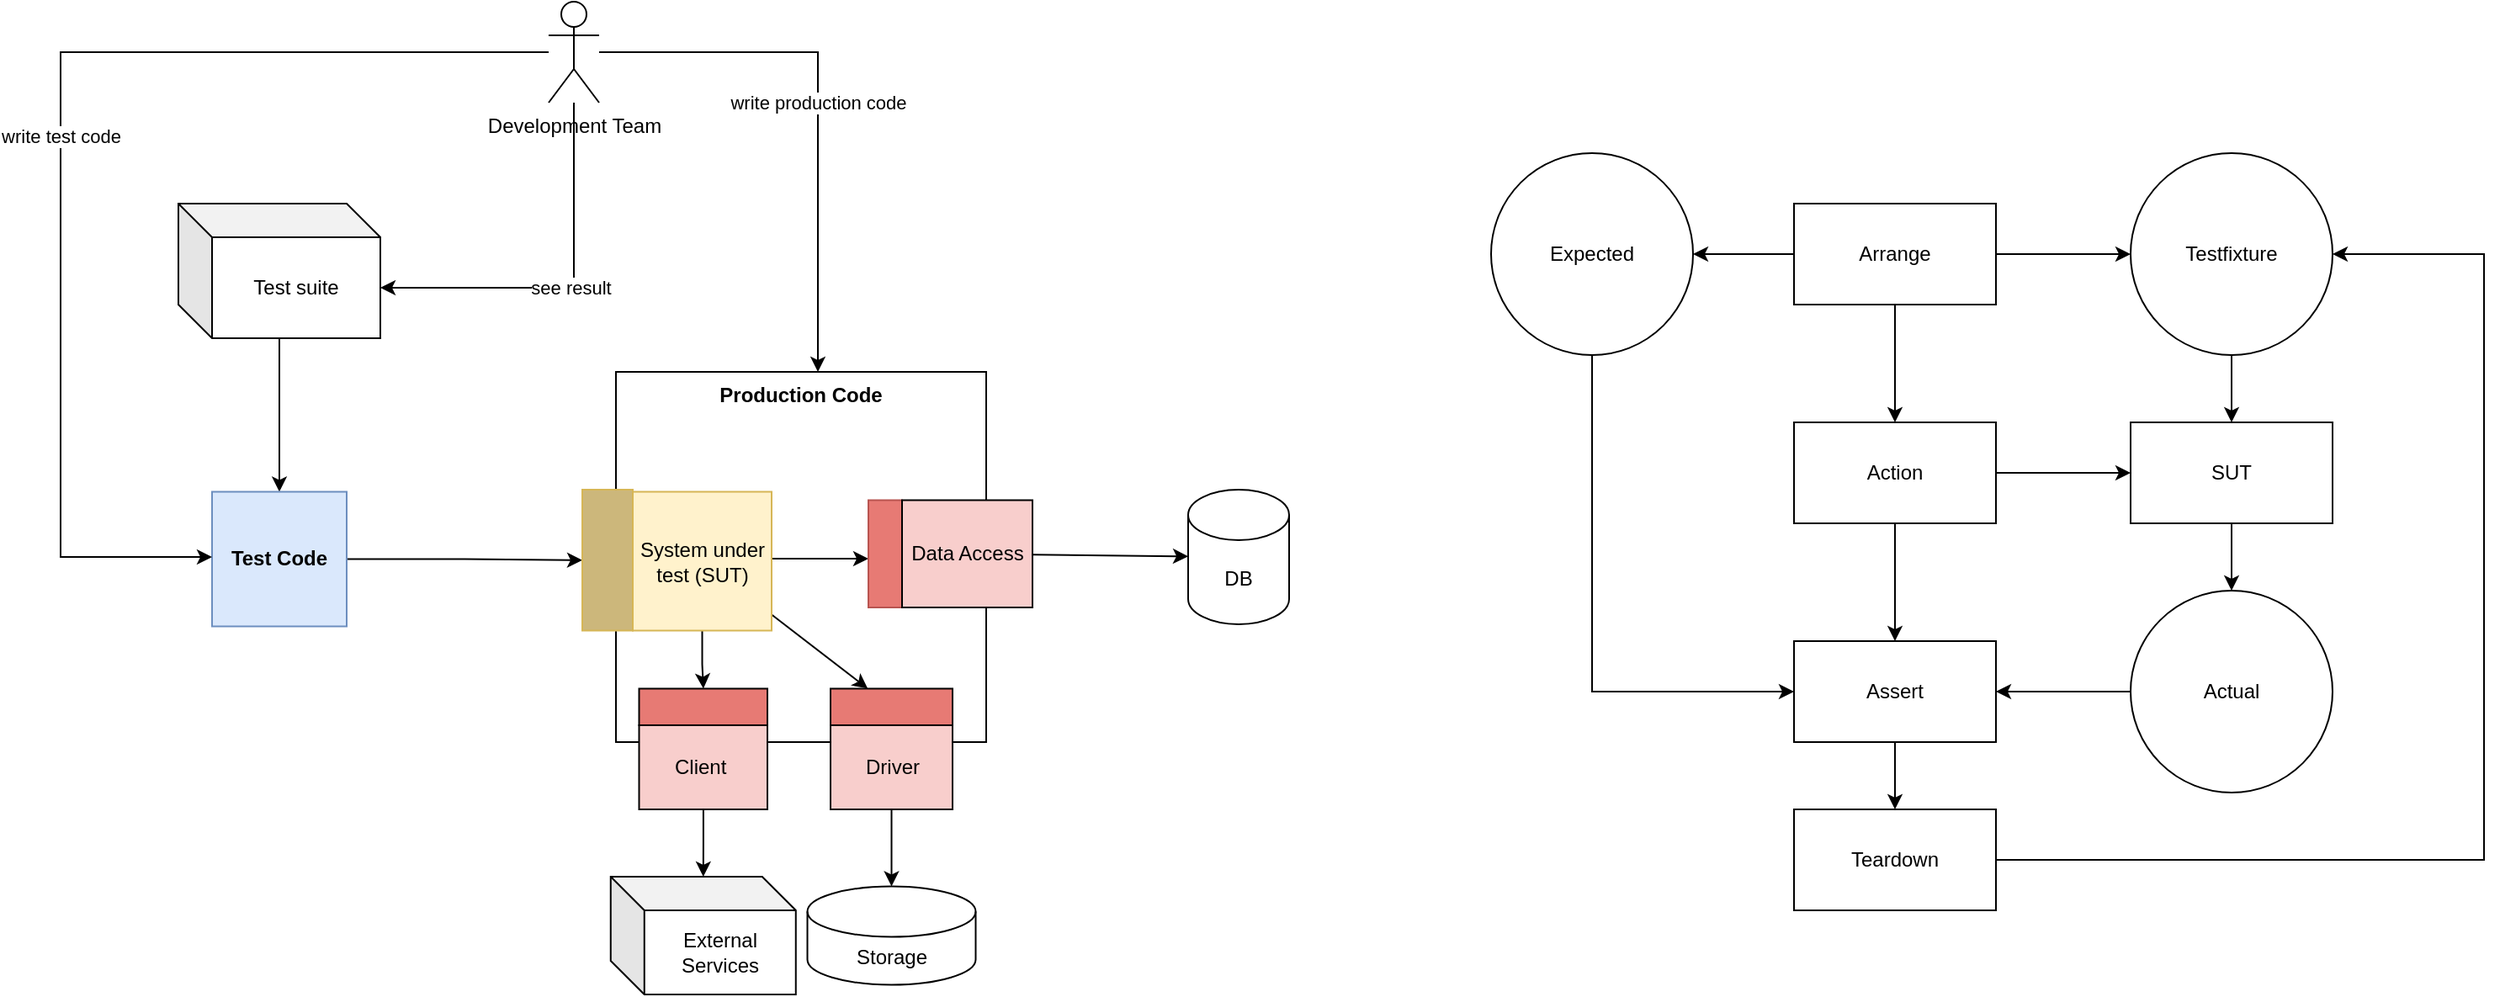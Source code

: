 <mxfile version="21.7.5" type="github">
  <diagram name="หน้า-1" id="V54rJkGDe6UenH7iF8Wh">
    <mxGraphModel dx="1500" dy="774" grid="1" gridSize="10" guides="1" tooltips="1" connect="1" arrows="1" fold="1" page="1" pageScale="1" pageWidth="827" pageHeight="1169" math="0" shadow="0">
      <root>
        <mxCell id="0" />
        <mxCell id="1" parent="0" />
        <mxCell id="IcwU3DTUadqm8QiGpATD-16" style="rounded=0;orthogonalLoop=1;jettySize=auto;html=1;" parent="1" source="IcwU3DTUadqm8QiGpATD-11" target="IcwU3DTUadqm8QiGpATD-13" edge="1">
          <mxGeometry relative="1" as="geometry" />
        </mxCell>
        <mxCell id="IcwU3DTUadqm8QiGpATD-11" value="Test suite" style="shape=cube;whiteSpace=wrap;html=1;boundedLbl=1;backgroundOutline=1;darkOpacity=0.05;darkOpacity2=0.1;" parent="1" vertex="1">
          <mxGeometry x="210" y="320" width="120" height="80" as="geometry" />
        </mxCell>
        <mxCell id="IcwU3DTUadqm8QiGpATD-17" style="edgeStyle=orthogonalEdgeStyle;rounded=0;orthogonalLoop=1;jettySize=auto;html=1;" parent="1" source="IcwU3DTUadqm8QiGpATD-13" target="IcwU3DTUadqm8QiGpATD-47" edge="1">
          <mxGeometry relative="1" as="geometry">
            <mxPoint x="380" y="480" as="targetPoint" />
          </mxGeometry>
        </mxCell>
        <mxCell id="IcwU3DTUadqm8QiGpATD-13" value="Test Code" style="whiteSpace=wrap;html=1;aspect=fixed;fillColor=#dae8fc;strokeColor=#6c8ebf;fontStyle=1" parent="1" vertex="1">
          <mxGeometry x="230" y="491.25" width="80" height="80" as="geometry" />
        </mxCell>
        <mxCell id="IcwU3DTUadqm8QiGpATD-20" style="edgeStyle=orthogonalEdgeStyle;rounded=0;orthogonalLoop=1;jettySize=auto;html=1;" parent="1" source="IcwU3DTUadqm8QiGpATD-14" target="IcwU3DTUadqm8QiGpATD-43" edge="1">
          <mxGeometry relative="1" as="geometry">
            <mxPoint x="630" y="440" as="targetPoint" />
            <Array as="points">
              <mxPoint x="600" y="531" />
              <mxPoint x="600" y="531" />
            </Array>
          </mxGeometry>
        </mxCell>
        <mxCell id="IcwU3DTUadqm8QiGpATD-22" style="edgeStyle=orthogonalEdgeStyle;rounded=0;orthogonalLoop=1;jettySize=auto;html=1;" parent="1" source="IcwU3DTUadqm8QiGpATD-14" target="IcwU3DTUadqm8QiGpATD-45" edge="1">
          <mxGeometry relative="1" as="geometry">
            <mxPoint x="420" y="590" as="targetPoint" />
          </mxGeometry>
        </mxCell>
        <mxCell id="IcwU3DTUadqm8QiGpATD-33" style="rounded=0;orthogonalLoop=1;jettySize=auto;html=1;" parent="1" source="IcwU3DTUadqm8QiGpATD-14" target="IcwU3DTUadqm8QiGpATD-44" edge="1">
          <mxGeometry relative="1" as="geometry" />
        </mxCell>
        <mxCell id="IcwU3DTUadqm8QiGpATD-14" value="System under test (SUT)" style="whiteSpace=wrap;html=1;aspect=fixed;fillColor=#fff2cc;strokeColor=#d6b656;" parent="1" vertex="1">
          <mxGeometry x="480" y="491.25" width="82.5" height="82.5" as="geometry" />
        </mxCell>
        <mxCell id="IcwU3DTUadqm8QiGpATD-18" value="Production Code" style="whiteSpace=wrap;html=1;aspect=fixed;verticalAlign=top;align=center;fillColor=none;fontStyle=1" parent="1" vertex="1">
          <mxGeometry x="470" y="420" width="220" height="220" as="geometry" />
        </mxCell>
        <mxCell id="IcwU3DTUadqm8QiGpATD-24" style="rounded=0;orthogonalLoop=1;jettySize=auto;html=1;" parent="1" source="IcwU3DTUadqm8QiGpATD-53" target="IcwU3DTUadqm8QiGpATD-23" edge="1">
          <mxGeometry relative="1" as="geometry">
            <mxPoint x="720" y="530" as="sourcePoint" />
          </mxGeometry>
        </mxCell>
        <mxCell id="IcwU3DTUadqm8QiGpATD-26" style="edgeStyle=orthogonalEdgeStyle;rounded=0;orthogonalLoop=1;jettySize=auto;html=1;" parent="1" source="IcwU3DTUadqm8QiGpATD-49" target="IcwU3DTUadqm8QiGpATD-25" edge="1">
          <mxGeometry relative="1" as="geometry">
            <mxPoint x="513.8" y="690" as="sourcePoint" />
          </mxGeometry>
        </mxCell>
        <mxCell id="IcwU3DTUadqm8QiGpATD-23" value="DB" style="shape=cylinder3;whiteSpace=wrap;html=1;boundedLbl=1;backgroundOutline=1;size=15;" parent="1" vertex="1">
          <mxGeometry x="810" y="490" width="60" height="80" as="geometry" />
        </mxCell>
        <mxCell id="IcwU3DTUadqm8QiGpATD-25" value="External Services" style="shape=cube;whiteSpace=wrap;html=1;boundedLbl=1;backgroundOutline=1;darkOpacity=0.05;darkOpacity2=0.1;" parent="1" vertex="1">
          <mxGeometry x="466.88" y="720" width="110" height="70" as="geometry" />
        </mxCell>
        <mxCell id="IcwU3DTUadqm8QiGpATD-31" value="Storage" style="shape=cylinder3;whiteSpace=wrap;html=1;boundedLbl=1;backgroundOutline=1;size=15;" parent="1" vertex="1">
          <mxGeometry x="583.75" y="725.75" width="100" height="58.5" as="geometry" />
        </mxCell>
        <mxCell id="IcwU3DTUadqm8QiGpATD-37" value="write production code" style="edgeStyle=orthogonalEdgeStyle;rounded=0;orthogonalLoop=1;jettySize=auto;html=1;" parent="1" source="IcwU3DTUadqm8QiGpATD-36" target="IcwU3DTUadqm8QiGpATD-18" edge="1">
          <mxGeometry relative="1" as="geometry">
            <mxPoint x="550" y="230" as="targetPoint" />
            <Array as="points">
              <mxPoint x="590" y="230" />
            </Array>
          </mxGeometry>
        </mxCell>
        <mxCell id="IcwU3DTUadqm8QiGpATD-39" value="write test code" style="edgeStyle=orthogonalEdgeStyle;rounded=0;orthogonalLoop=1;jettySize=auto;html=1;" parent="1" source="IcwU3DTUadqm8QiGpATD-36" target="IcwU3DTUadqm8QiGpATD-13" edge="1">
          <mxGeometry relative="1" as="geometry">
            <Array as="points">
              <mxPoint x="140" y="230" />
              <mxPoint x="140" y="530" />
            </Array>
          </mxGeometry>
        </mxCell>
        <mxCell id="IcwU3DTUadqm8QiGpATD-41" value="see result" style="edgeStyle=orthogonalEdgeStyle;rounded=0;orthogonalLoop=1;jettySize=auto;html=1;" parent="1" source="IcwU3DTUadqm8QiGpATD-36" target="IcwU3DTUadqm8QiGpATD-11" edge="1">
          <mxGeometry relative="1" as="geometry">
            <Array as="points">
              <mxPoint x="445" y="370" />
            </Array>
          </mxGeometry>
        </mxCell>
        <mxCell id="IcwU3DTUadqm8QiGpATD-36" value="Development Team" style="shape=umlActor;verticalLabelPosition=bottom;verticalAlign=top;html=1;outlineConnect=0;" parent="1" vertex="1">
          <mxGeometry x="430" y="200" width="30" height="60" as="geometry" />
        </mxCell>
        <mxCell id="IcwU3DTUadqm8QiGpATD-43" value="" style="verticalLabelPosition=bottom;verticalAlign=top;html=1;shape=mxgraph.basic.rect;fillColor2=none;strokeWidth=1;size=20;indent=5;fillColor=#e77a74;strokeColor=#b85450;" parent="1" vertex="1">
          <mxGeometry x="620" y="496.25" width="20" height="63.75" as="geometry" />
        </mxCell>
        <mxCell id="IcwU3DTUadqm8QiGpATD-44" value="" style="verticalLabelPosition=bottom;verticalAlign=top;html=1;shape=mxgraph.basic.rect;fillColor2=none;strokeWidth=1;size=20;indent=5;fillColor=#e77a74;" parent="1" vertex="1">
          <mxGeometry x="597.5" y="608.25" width="72.5" height="21.75" as="geometry" />
        </mxCell>
        <mxCell id="IcwU3DTUadqm8QiGpATD-45" value="" style="verticalLabelPosition=bottom;verticalAlign=top;html=1;shape=mxgraph.basic.rect;fillColor2=none;strokeWidth=1;size=0;indent=5;fillColor=#e77a74;" parent="1" vertex="1">
          <mxGeometry x="483.75" y="608.25" width="76.25" height="21.75" as="geometry" />
        </mxCell>
        <mxCell id="IcwU3DTUadqm8QiGpATD-47" value="" style="verticalLabelPosition=bottom;verticalAlign=top;html=1;shape=mxgraph.basic.rect;fillColor2=none;strokeWidth=1;size=20;indent=5;fillColor=#ccb77b;strokeColor=#d6b656;" parent="1" vertex="1">
          <mxGeometry x="450" y="490" width="30" height="83.75" as="geometry" />
        </mxCell>
        <mxCell id="IcwU3DTUadqm8QiGpATD-49" value="Client&amp;nbsp;" style="rounded=0;whiteSpace=wrap;html=1;fillColor=#f8cecc;" parent="1" vertex="1">
          <mxGeometry x="483.75" y="630" width="76.25" height="50" as="geometry" />
        </mxCell>
        <mxCell id="IcwU3DTUadqm8QiGpATD-52" style="rounded=0;orthogonalLoop=1;jettySize=auto;html=1;" parent="1" source="IcwU3DTUadqm8QiGpATD-50" target="IcwU3DTUadqm8QiGpATD-31" edge="1">
          <mxGeometry relative="1" as="geometry" />
        </mxCell>
        <mxCell id="IcwU3DTUadqm8QiGpATD-50" value="Driver" style="rounded=0;whiteSpace=wrap;html=1;fillColor=#f8cecc;" parent="1" vertex="1">
          <mxGeometry x="597.5" y="630" width="72.5" height="50" as="geometry" />
        </mxCell>
        <mxCell id="IcwU3DTUadqm8QiGpATD-53" value="Data Access" style="rounded=0;whiteSpace=wrap;html=1;fillColor=#f8cecc;" parent="1" vertex="1">
          <mxGeometry x="640" y="496.25" width="77.5" height="63.75" as="geometry" />
        </mxCell>
        <mxCell id="rgRRa4uVCQyOLxnNqHUD-7" style="edgeStyle=orthogonalEdgeStyle;rounded=0;orthogonalLoop=1;jettySize=auto;html=1;" edge="1" parent="1" source="rgRRa4uVCQyOLxnNqHUD-1" target="rgRRa4uVCQyOLxnNqHUD-6">
          <mxGeometry relative="1" as="geometry">
            <Array as="points">
              <mxPoint x="1330" y="350" />
              <mxPoint x="1330" y="350" />
            </Array>
          </mxGeometry>
        </mxCell>
        <mxCell id="rgRRa4uVCQyOLxnNqHUD-14" style="edgeStyle=orthogonalEdgeStyle;rounded=0;orthogonalLoop=1;jettySize=auto;html=1;" edge="1" parent="1" source="rgRRa4uVCQyOLxnNqHUD-1" target="rgRRa4uVCQyOLxnNqHUD-13">
          <mxGeometry relative="1" as="geometry">
            <Array as="points">
              <mxPoint x="1140" y="350" />
              <mxPoint x="1140" y="350" />
            </Array>
          </mxGeometry>
        </mxCell>
        <mxCell id="rgRRa4uVCQyOLxnNqHUD-19" value="" style="edgeStyle=orthogonalEdgeStyle;rounded=0;orthogonalLoop=1;jettySize=auto;html=1;" edge="1" parent="1" source="rgRRa4uVCQyOLxnNqHUD-1" target="rgRRa4uVCQyOLxnNqHUD-2">
          <mxGeometry relative="1" as="geometry" />
        </mxCell>
        <mxCell id="rgRRa4uVCQyOLxnNqHUD-1" value="Arrange" style="rounded=0;whiteSpace=wrap;html=1;" vertex="1" parent="1">
          <mxGeometry x="1170" y="320" width="120" height="60" as="geometry" />
        </mxCell>
        <mxCell id="rgRRa4uVCQyOLxnNqHUD-8" style="edgeStyle=orthogonalEdgeStyle;rounded=0;orthogonalLoop=1;jettySize=auto;html=1;" edge="1" parent="1" source="rgRRa4uVCQyOLxnNqHUD-2" target="rgRRa4uVCQyOLxnNqHUD-5">
          <mxGeometry relative="1" as="geometry" />
        </mxCell>
        <mxCell id="rgRRa4uVCQyOLxnNqHUD-20" value="" style="edgeStyle=orthogonalEdgeStyle;rounded=0;orthogonalLoop=1;jettySize=auto;html=1;" edge="1" parent="1" source="rgRRa4uVCQyOLxnNqHUD-2" target="rgRRa4uVCQyOLxnNqHUD-4">
          <mxGeometry relative="1" as="geometry" />
        </mxCell>
        <mxCell id="rgRRa4uVCQyOLxnNqHUD-2" value="Action" style="rounded=0;whiteSpace=wrap;html=1;" vertex="1" parent="1">
          <mxGeometry x="1170" y="450" width="120" height="60" as="geometry" />
        </mxCell>
        <mxCell id="rgRRa4uVCQyOLxnNqHUD-21" value="" style="edgeStyle=orthogonalEdgeStyle;rounded=0;orthogonalLoop=1;jettySize=auto;html=1;" edge="1" parent="1" source="rgRRa4uVCQyOLxnNqHUD-4" target="rgRRa4uVCQyOLxnNqHUD-17">
          <mxGeometry relative="1" as="geometry" />
        </mxCell>
        <mxCell id="rgRRa4uVCQyOLxnNqHUD-4" value="Assert" style="rounded=0;whiteSpace=wrap;html=1;" vertex="1" parent="1">
          <mxGeometry x="1170" y="580" width="120" height="60" as="geometry" />
        </mxCell>
        <mxCell id="rgRRa4uVCQyOLxnNqHUD-11" style="edgeStyle=orthogonalEdgeStyle;rounded=0;orthogonalLoop=1;jettySize=auto;html=1;" edge="1" parent="1" source="rgRRa4uVCQyOLxnNqHUD-5" target="rgRRa4uVCQyOLxnNqHUD-10">
          <mxGeometry relative="1" as="geometry" />
        </mxCell>
        <mxCell id="rgRRa4uVCQyOLxnNqHUD-5" value="SUT" style="rounded=0;whiteSpace=wrap;html=1;" vertex="1" parent="1">
          <mxGeometry x="1370" y="450" width="120" height="60" as="geometry" />
        </mxCell>
        <mxCell id="rgRRa4uVCQyOLxnNqHUD-9" style="edgeStyle=orthogonalEdgeStyle;rounded=0;orthogonalLoop=1;jettySize=auto;html=1;" edge="1" parent="1" source="rgRRa4uVCQyOLxnNqHUD-6" target="rgRRa4uVCQyOLxnNqHUD-5">
          <mxGeometry relative="1" as="geometry" />
        </mxCell>
        <mxCell id="rgRRa4uVCQyOLxnNqHUD-6" value="Testfixture" style="ellipse;whiteSpace=wrap;html=1;aspect=fixed;" vertex="1" parent="1">
          <mxGeometry x="1370" y="290" width="120" height="120" as="geometry" />
        </mxCell>
        <mxCell id="rgRRa4uVCQyOLxnNqHUD-16" style="edgeStyle=orthogonalEdgeStyle;rounded=0;orthogonalLoop=1;jettySize=auto;html=1;" edge="1" parent="1" source="rgRRa4uVCQyOLxnNqHUD-10" target="rgRRa4uVCQyOLxnNqHUD-4">
          <mxGeometry relative="1" as="geometry">
            <Array as="points">
              <mxPoint x="1230" y="620" />
            </Array>
          </mxGeometry>
        </mxCell>
        <mxCell id="rgRRa4uVCQyOLxnNqHUD-10" value="Actual" style="ellipse;whiteSpace=wrap;html=1;aspect=fixed;" vertex="1" parent="1">
          <mxGeometry x="1370" y="550" width="120" height="120" as="geometry" />
        </mxCell>
        <mxCell id="rgRRa4uVCQyOLxnNqHUD-15" style="edgeStyle=orthogonalEdgeStyle;rounded=0;orthogonalLoop=1;jettySize=auto;html=1;" edge="1" parent="1" source="rgRRa4uVCQyOLxnNqHUD-13" target="rgRRa4uVCQyOLxnNqHUD-4">
          <mxGeometry relative="1" as="geometry">
            <Array as="points">
              <mxPoint x="1050" y="610" />
            </Array>
          </mxGeometry>
        </mxCell>
        <mxCell id="rgRRa4uVCQyOLxnNqHUD-13" value="Expected" style="ellipse;whiteSpace=wrap;html=1;aspect=fixed;" vertex="1" parent="1">
          <mxGeometry x="990" y="290" width="120" height="120" as="geometry" />
        </mxCell>
        <mxCell id="rgRRa4uVCQyOLxnNqHUD-18" style="edgeStyle=orthogonalEdgeStyle;rounded=0;orthogonalLoop=1;jettySize=auto;html=1;" edge="1" parent="1" source="rgRRa4uVCQyOLxnNqHUD-17" target="rgRRa4uVCQyOLxnNqHUD-6">
          <mxGeometry relative="1" as="geometry">
            <Array as="points">
              <mxPoint x="1580" y="710" />
              <mxPoint x="1580" y="350" />
            </Array>
          </mxGeometry>
        </mxCell>
        <mxCell id="rgRRa4uVCQyOLxnNqHUD-17" value="Teardown" style="rounded=0;whiteSpace=wrap;html=1;" vertex="1" parent="1">
          <mxGeometry x="1170" y="680" width="120" height="60" as="geometry" />
        </mxCell>
      </root>
    </mxGraphModel>
  </diagram>
</mxfile>
